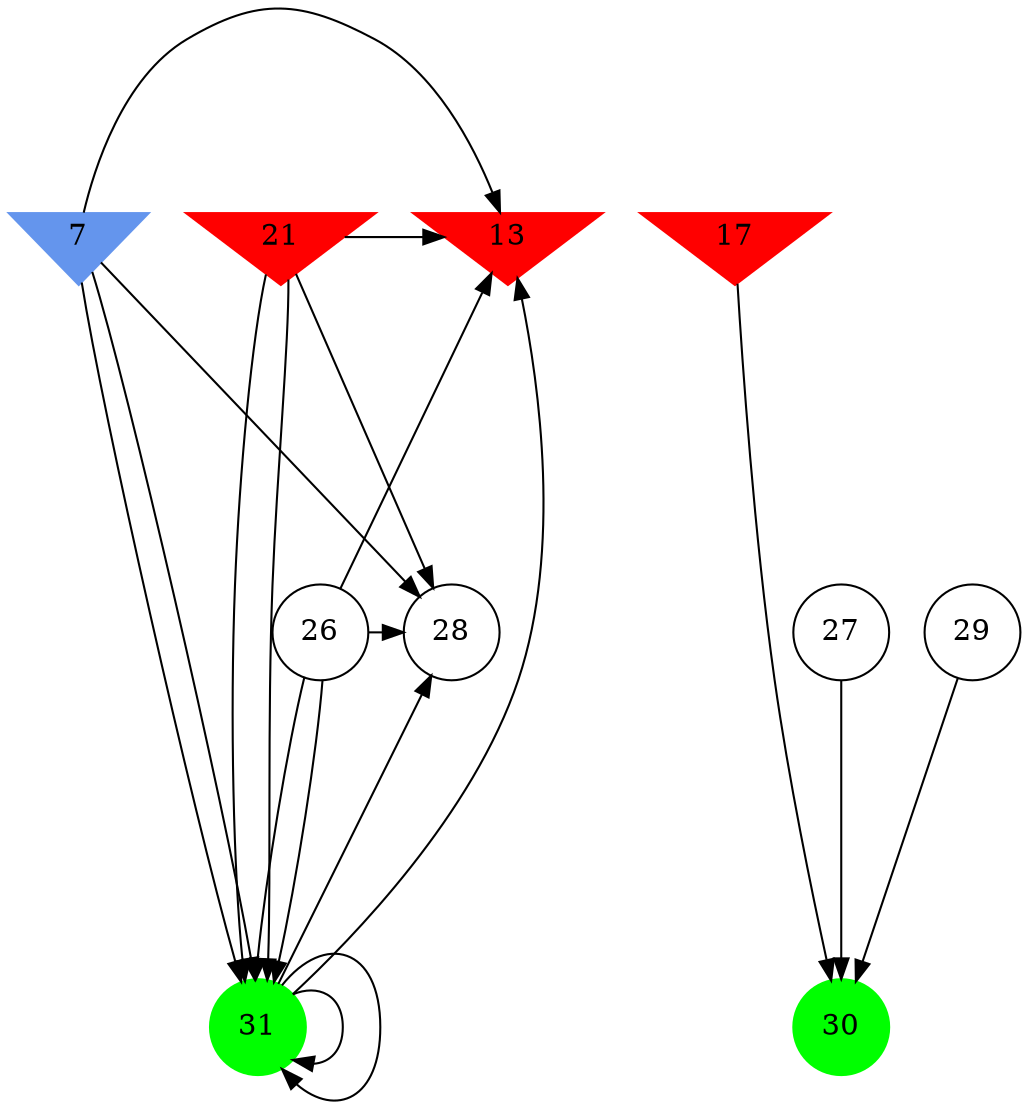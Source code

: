 digraph brain {
	ranksep=2.0;
	7 [shape=invtriangle,style=filled,color=cornflowerblue];
	13 [shape=invtriangle,style=filled,color=red];
	17 [shape=invtriangle,style=filled,color=red];
	21 [shape=invtriangle,style=filled,color=red];
	26 [shape=circle,color=black];
	27 [shape=circle,color=black];
	28 [shape=circle,color=black];
	29 [shape=circle,color=black];
	30 [shape=circle,style=filled,color=green];
	31 [shape=circle,style=filled,color=green];
	17	->	30;
	27	->	30;
	29	->	30;
	7	->	28;
	7	->	13;
	7	->	31;
	7	->	31;
	31	->	28;
	31	->	13;
	31	->	31;
	31	->	31;
	21	->	28;
	21	->	13;
	21	->	31;
	21	->	31;
	26	->	28;
	26	->	13;
	26	->	31;
	26	->	31;
	{ rank=same; 7; 13; 17; 21; }
	{ rank=same; 26; 27; 28; 29; }
	{ rank=same; 30; 31; }
}

